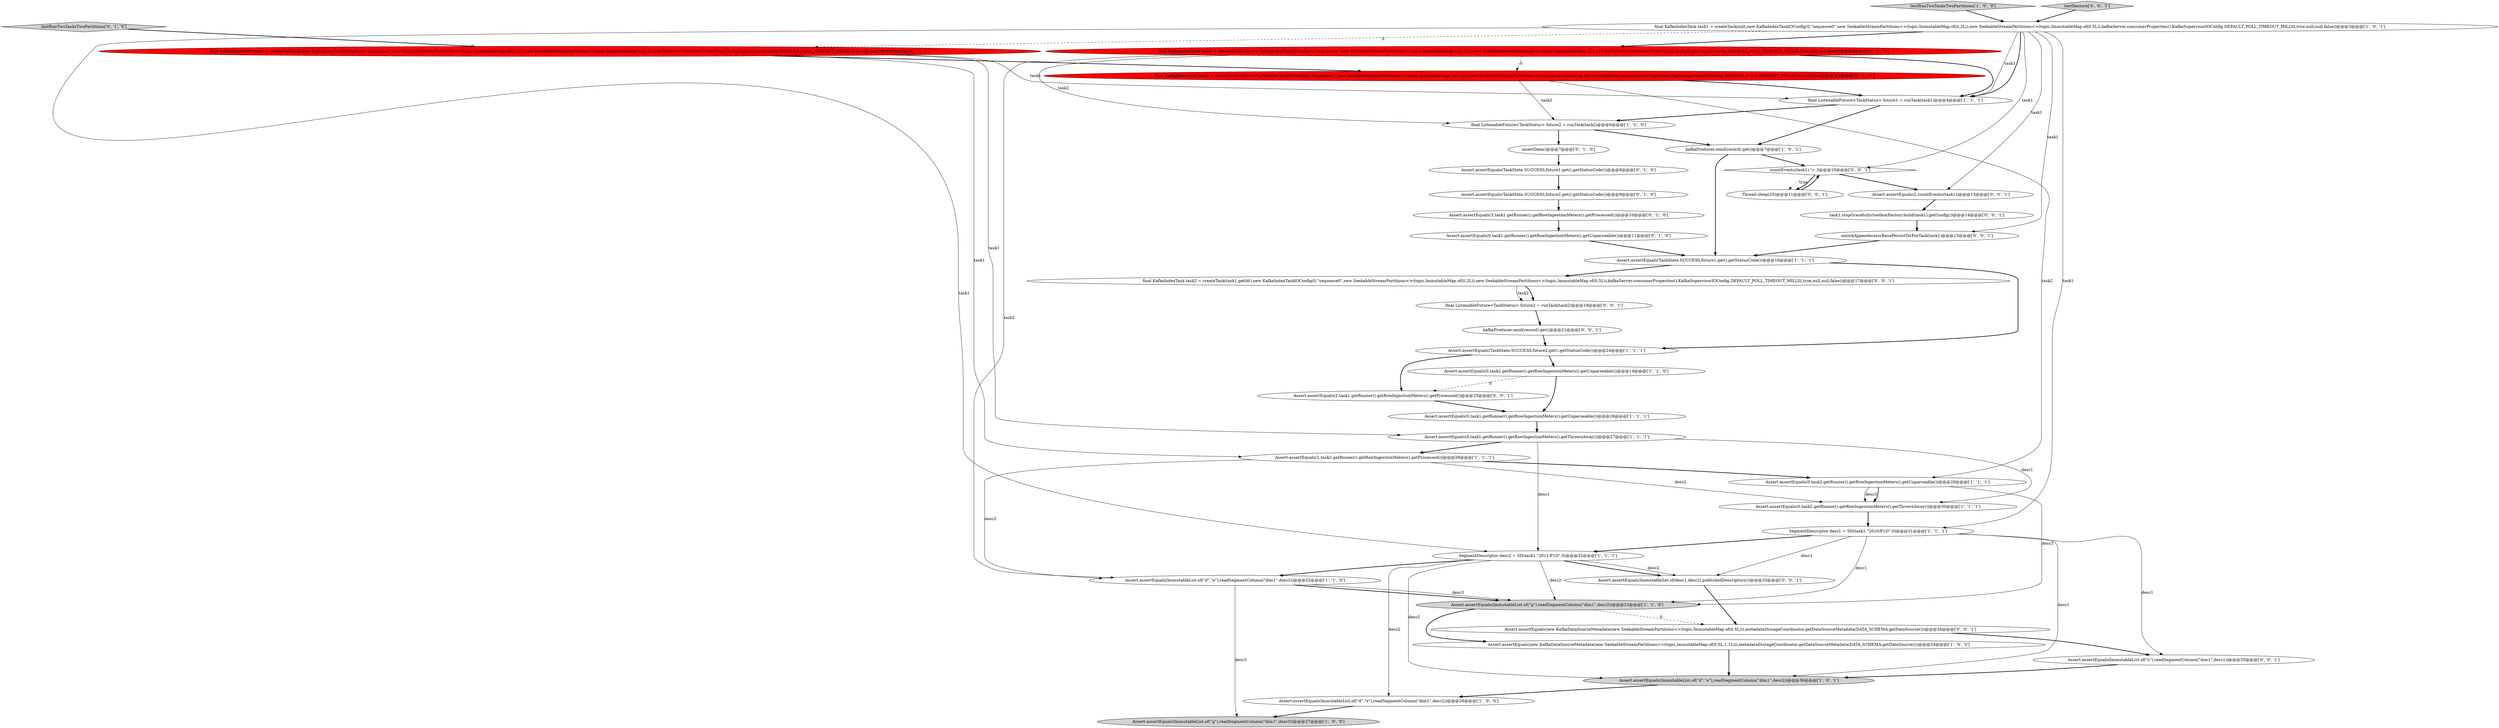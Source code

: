 digraph {
6 [style = filled, label = "Assert.assertEquals(ImmutableList.of(\"d\",\"e\"),readSegmentColumn(\"dim1\",desc2))@@@36@@@['1', '0', '1']", fillcolor = lightgray, shape = ellipse image = "AAA0AAABBB1BBB"];
8 [style = filled, label = "Assert.assertEquals(ImmutableList.of(\"d\",\"e\"),readSegmentColumn(\"dim1\",desc2))@@@22@@@['1', '1', '0']", fillcolor = white, shape = ellipse image = "AAA0AAABBB1BBB"];
9 [style = filled, label = "Assert.assertEquals(ImmutableList.of(\"g\"),readSegmentColumn(\"dim1\",desc3))@@@23@@@['1', '1', '0']", fillcolor = lightgray, shape = ellipse image = "AAA0AAABBB1BBB"];
22 [style = filled, label = "Assert.assertEquals(TaskState.SUCCESS,future2.get().getStatusCode())@@@9@@@['0', '1', '0']", fillcolor = white, shape = ellipse image = "AAA0AAABBB2BBB"];
24 [style = filled, label = "final KafkaIndexTask task1 = createTask(null,new KafkaIndexTaskIOConfig(0,\"sequence0\",new SeekableStreamPartitions<>(topic,ImmutableMap.of(0,2L)),new SeekableStreamPartitions<>(topic,ImmutableMap.of(0,5L)),kafkaServer.consumerProperties(),KafkaSupervisorIOConfig.DEFAULT_POLL_TIMEOUT_MILLIS,true,null,null))@@@3@@@['0', '1', '0']", fillcolor = red, shape = ellipse image = "AAA1AAABBB2BBB"];
28 [style = filled, label = "Assert.assertEquals(0,task1.getRunner().getRowIngestionMeters().getUnparseable())@@@11@@@['0', '1', '0']", fillcolor = white, shape = ellipse image = "AAA0AAABBB2BBB"];
0 [style = filled, label = "final KafkaIndexTask task2 = createTask(null,new KafkaIndexTaskIOConfig(1,\"sequence1\",new SeekableStreamPartitions<>(topic,ImmutableMap.of(1,0L)),new SeekableStreamPartitions<>(topic,ImmutableMap.of(1,1L)),kafkaServer.consumerProperties(),KafkaSupervisorIOConfig.DEFAULT_POLL_TIMEOUT_MILLIS,true,null,null,false))@@@4@@@['1', '0', '0']", fillcolor = red, shape = ellipse image = "AAA1AAABBB1BBB"];
18 [style = filled, label = "testRunTwoTasksTwoPartitions['1', '0', '0']", fillcolor = lightgray, shape = diamond image = "AAA0AAABBB1BBB"];
3 [style = filled, label = "Assert.assertEquals(ImmutableList.of(\"d\",\"e\"),readSegmentColumn(\"dim1\",desc2))@@@26@@@['1', '0', '0']", fillcolor = white, shape = ellipse image = "AAA0AAABBB1BBB"];
1 [style = filled, label = "Assert.assertEquals(new KafkaDataSourceMetadata(new SeekableStreamPartitions<>(topic,ImmutableMap.of(0,5L,1,1L))),metadataStorageCoordinator.getDataSourceMetadata(DATA_SCHEMA.getDataSource()))@@@24@@@['1', '0', '0']", fillcolor = white, shape = ellipse image = "AAA0AAABBB1BBB"];
12 [style = filled, label = "Assert.assertEquals(0,task2.getRunner().getRowIngestionMeters().getThrownAway())@@@30@@@['1', '1', '1']", fillcolor = white, shape = ellipse image = "AAA0AAABBB1BBB"];
25 [style = filled, label = "testRunTwoTasksTwoPartitions['0', '1', '0']", fillcolor = lightgray, shape = diamond image = "AAA0AAABBB2BBB"];
35 [style = filled, label = "kafkaProducer.send(record).get()@@@21@@@['0', '0', '1']", fillcolor = white, shape = ellipse image = "AAA0AAABBB3BBB"];
5 [style = filled, label = "SegmentDescriptor desc1 = SD(task1,\"2010/P1D\",0)@@@31@@@['1', '1', '1']", fillcolor = white, shape = ellipse image = "AAA0AAABBB1BBB"];
2 [style = filled, label = "SegmentDescriptor desc2 = SD(task1,\"2011/P1D\",0)@@@32@@@['1', '1', '1']", fillcolor = white, shape = ellipse image = "AAA0AAABBB1BBB"];
30 [style = filled, label = "Assert.assertEquals(2,countEvents(task1))@@@13@@@['0', '0', '1']", fillcolor = white, shape = ellipse image = "AAA0AAABBB3BBB"];
27 [style = filled, label = "insertData()@@@7@@@['0', '1', '0']", fillcolor = white, shape = ellipse image = "AAA0AAABBB2BBB"];
15 [style = filled, label = "final ListenableFuture<TaskStatus> future2 = runTask(task2)@@@6@@@['1', '1', '0']", fillcolor = white, shape = ellipse image = "AAA0AAABBB1BBB"];
29 [style = filled, label = "final KafkaIndexTask task2 = createTask(null,new KafkaIndexTaskIOConfig(1,\"sequence1\",new SeekableStreamPartitions<>(topic,ImmutableMap.of(1,0L)),new SeekableStreamPartitions<>(topic,ImmutableMap.of(1,1L)),kafkaServer.consumerProperties(),KafkaSupervisorIOConfig.DEFAULT_POLL_TIMEOUT_MILLIS,true,null,null))@@@4@@@['0', '1', '0']", fillcolor = red, shape = ellipse image = "AAA1AAABBB2BBB"];
26 [style = filled, label = "Assert.assertEquals(3,task1.getRunner().getRowIngestionMeters().getProcessed())@@@10@@@['0', '1', '0']", fillcolor = white, shape = ellipse image = "AAA0AAABBB2BBB"];
13 [style = filled, label = "Assert.assertEquals(TaskState.SUCCESS,future1.get().getStatusCode())@@@16@@@['1', '1', '1']", fillcolor = white, shape = ellipse image = "AAA0AAABBB1BBB"];
10 [style = filled, label = "final ListenableFuture<TaskStatus> future1 = runTask(task1)@@@4@@@['1', '1', '1']", fillcolor = white, shape = ellipse image = "AAA0AAABBB1BBB"];
37 [style = filled, label = "unlockAppenderatorBasePersistDirForTask(task1)@@@15@@@['0', '0', '1']", fillcolor = white, shape = ellipse image = "AAA0AAABBB3BBB"];
40 [style = filled, label = "Assert.assertEquals(ImmutableSet.of(desc1,desc2),publishedDescriptors())@@@33@@@['0', '0', '1']", fillcolor = white, shape = ellipse image = "AAA0AAABBB3BBB"];
11 [style = filled, label = "Assert.assertEquals(1,task2.getRunner().getRowIngestionMeters().getProcessed())@@@28@@@['1', '1', '1']", fillcolor = white, shape = ellipse image = "AAA0AAABBB1BBB"];
16 [style = filled, label = "Assert.assertEquals(0,task2.getRunner().getRowIngestionMeters().getUnparseable())@@@29@@@['1', '1', '1']", fillcolor = white, shape = ellipse image = "AAA0AAABBB1BBB"];
19 [style = filled, label = "Assert.assertEquals(TaskState.SUCCESS,future2.get().getStatusCode())@@@24@@@['1', '1', '1']", fillcolor = white, shape = ellipse image = "AAA0AAABBB1BBB"];
21 [style = filled, label = "Assert.assertEquals(0,task1.getRunner().getRowIngestionMeters().getUnparseable())@@@26@@@['1', '1', '1']", fillcolor = white, shape = ellipse image = "AAA0AAABBB1BBB"];
17 [style = filled, label = "Assert.assertEquals(ImmutableList.of(\"g\"),readSegmentColumn(\"dim1\",desc3))@@@27@@@['1', '0', '0']", fillcolor = lightgray, shape = ellipse image = "AAA0AAABBB1BBB"];
39 [style = filled, label = "countEvents(task1) != 2@@@10@@@['0', '0', '1']", fillcolor = white, shape = diamond image = "AAA0AAABBB3BBB"];
4 [style = filled, label = "final KafkaIndexTask task1 = createTask(null,new KafkaIndexTaskIOConfig(0,\"sequence0\",new SeekableStreamPartitions<>(topic,ImmutableMap.of(0,2L)),new SeekableStreamPartitions<>(topic,ImmutableMap.of(0,5L)),kafkaServer.consumerProperties(),KafkaSupervisorIOConfig.DEFAULT_POLL_TIMEOUT_MILLIS,true,null,null,false))@@@3@@@['1', '0', '1']", fillcolor = white, shape = ellipse image = "AAA0AAABBB1BBB"];
7 [style = filled, label = "kafkaProducer.send(record).get()@@@7@@@['1', '0', '1']", fillcolor = white, shape = ellipse image = "AAA0AAABBB1BBB"];
34 [style = filled, label = "Assert.assertEquals(ImmutableList.of(\"c\"),readSegmentColumn(\"dim1\",desc1))@@@35@@@['0', '0', '1']", fillcolor = white, shape = ellipse image = "AAA0AAABBB3BBB"];
41 [style = filled, label = "task1.stopGracefully(toolboxFactory.build(task1).getConfig())@@@14@@@['0', '0', '1']", fillcolor = white, shape = ellipse image = "AAA0AAABBB3BBB"];
36 [style = filled, label = "Thread.sleep(25)@@@11@@@['0', '0', '1']", fillcolor = white, shape = ellipse image = "AAA0AAABBB3BBB"];
31 [style = filled, label = "Assert.assertEquals(2,task1.getRunner().getRowIngestionMeters().getProcessed())@@@25@@@['0', '0', '1']", fillcolor = white, shape = ellipse image = "AAA0AAABBB3BBB"];
32 [style = filled, label = "final ListenableFuture<TaskStatus> future2 = runTask(task2)@@@18@@@['0', '0', '1']", fillcolor = white, shape = ellipse image = "AAA0AAABBB3BBB"];
42 [style = filled, label = "final KafkaIndexTask task2 = createTask(task1.getId(),new KafkaIndexTaskIOConfig(0,\"sequence0\",new SeekableStreamPartitions<>(topic,ImmutableMap.of(0,2L)),new SeekableStreamPartitions<>(topic,ImmutableMap.of(0,5L)),kafkaServer.consumerProperties(),KafkaSupervisorIOConfig.DEFAULT_POLL_TIMEOUT_MILLIS,true,null,null,false))@@@17@@@['0', '0', '1']", fillcolor = white, shape = ellipse image = "AAA0AAABBB3BBB"];
33 [style = filled, label = "Assert.assertEquals(new KafkaDataSourceMetadata(new SeekableStreamPartitions<>(topic,ImmutableMap.of(0,5L))),metadataStorageCoordinator.getDataSourceMetadata(DATA_SCHEMA.getDataSource()))@@@34@@@['0', '0', '1']", fillcolor = white, shape = ellipse image = "AAA0AAABBB3BBB"];
23 [style = filled, label = "Assert.assertEquals(TaskState.SUCCESS,future1.get().getStatusCode())@@@8@@@['0', '1', '0']", fillcolor = white, shape = ellipse image = "AAA0AAABBB2BBB"];
14 [style = filled, label = "Assert.assertEquals(0,task2.getRunner().getRowIngestionMeters().getUnparseable())@@@14@@@['1', '1', '0']", fillcolor = white, shape = ellipse image = "AAA0AAABBB1BBB"];
38 [style = filled, label = "testRestore['0', '0', '1']", fillcolor = lightgray, shape = diamond image = "AAA0AAABBB3BBB"];
20 [style = filled, label = "Assert.assertEquals(0,task1.getRunner().getRowIngestionMeters().getThrownAway())@@@27@@@['1', '1', '1']", fillcolor = white, shape = ellipse image = "AAA0AAABBB1BBB"];
32->35 [style = bold, label=""];
6->3 [style = bold, label=""];
5->34 [style = solid, label="desc1"];
39->36 [style = dotted, label="true"];
2->6 [style = solid, label="desc2"];
12->5 [style = bold, label=""];
2->40 [style = solid, label="desc2"];
38->4 [style = bold, label=""];
8->17 [style = solid, label="desc3"];
31->21 [style = bold, label=""];
0->15 [style = solid, label="task2"];
4->39 [style = solid, label="task1"];
23->22 [style = bold, label=""];
0->8 [style = solid, label="task2"];
29->15 [style = solid, label="task2"];
11->8 [style = solid, label="desc2"];
24->10 [style = solid, label="task1"];
5->40 [style = solid, label="desc1"];
26->28 [style = bold, label=""];
16->9 [style = solid, label="desc3"];
4->30 [style = solid, label="task1"];
2->9 [style = solid, label="desc2"];
11->16 [style = bold, label=""];
30->41 [style = bold, label=""];
41->37 [style = bold, label=""];
10->7 [style = bold, label=""];
4->0 [style = bold, label=""];
24->20 [style = solid, label="task1"];
16->12 [style = solid, label="desc3"];
25->24 [style = bold, label=""];
5->6 [style = solid, label="desc1"];
18->4 [style = bold, label=""];
20->2 [style = solid, label="desc1"];
42->32 [style = bold, label=""];
24->11 [style = solid, label="task1"];
4->24 [style = dashed, label="0"];
9->1 [style = bold, label=""];
37->13 [style = bold, label=""];
4->10 [style = solid, label="task1"];
29->16 [style = solid, label="task2"];
14->21 [style = bold, label=""];
14->31 [style = dashed, label="0"];
22->26 [style = bold, label=""];
4->10 [style = bold, label=""];
13->42 [style = bold, label=""];
4->37 [style = solid, label="task1"];
36->39 [style = bold, label=""];
40->33 [style = bold, label=""];
13->19 [style = bold, label=""];
1->6 [style = bold, label=""];
11->12 [style = solid, label="desc2"];
19->14 [style = bold, label=""];
2->3 [style = solid, label="desc2"];
7->39 [style = bold, label=""];
0->29 [style = dashed, label="0"];
3->17 [style = bold, label=""];
29->10 [style = bold, label=""];
20->11 [style = bold, label=""];
7->13 [style = bold, label=""];
4->2 [style = solid, label="task1"];
10->15 [style = bold, label=""];
15->7 [style = bold, label=""];
19->31 [style = bold, label=""];
35->19 [style = bold, label=""];
28->13 [style = bold, label=""];
42->32 [style = solid, label="task2"];
24->29 [style = bold, label=""];
2->40 [style = bold, label=""];
9->33 [style = dashed, label="0"];
39->30 [style = bold, label=""];
5->2 [style = bold, label=""];
0->10 [style = bold, label=""];
5->9 [style = solid, label="desc1"];
20->12 [style = solid, label="desc1"];
21->20 [style = bold, label=""];
34->6 [style = bold, label=""];
8->9 [style = bold, label=""];
4->5 [style = solid, label="task1"];
27->23 [style = bold, label=""];
15->27 [style = bold, label=""];
8->9 [style = solid, label="desc3"];
39->36 [style = bold, label=""];
16->12 [style = bold, label=""];
33->34 [style = bold, label=""];
2->8 [style = bold, label=""];
}
